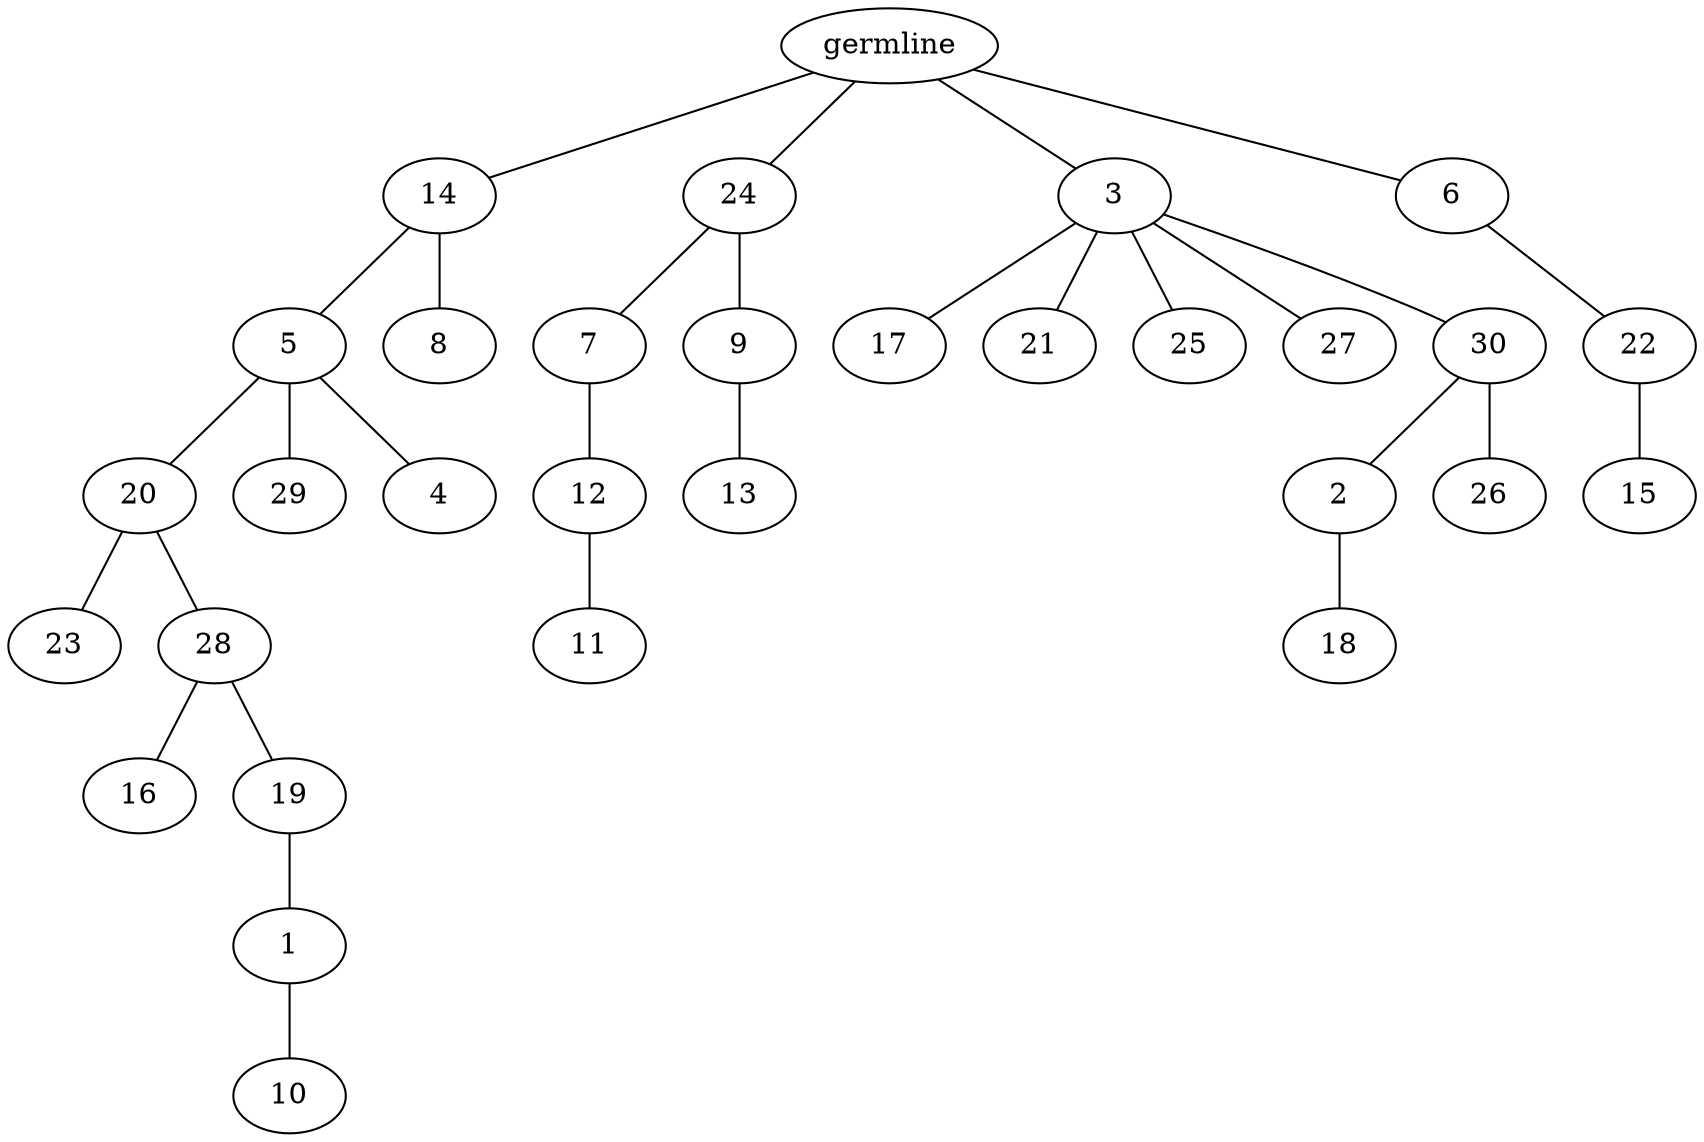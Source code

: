 graph tree {
    "139809582240096" [label="germline"];
    "139809588128784" [label="14"];
    "139809588126720" [label="5"];
    "139809588127104" [label="20"];
    "139809588126096" [label="23"];
    "139809588127872" [label="28"];
    "139809586862112" [label="16"];
    "139809586863504" [label="19"];
    "139809586863120" [label="1"];
    "139809588721408" [label="10"];
    "139809588127824" [label="29"];
    "139809586862880" [label="4"];
    "139809588126336" [label="8"];
    "139809588127776" [label="24"];
    "139809586860816" [label="7"];
    "139809586861632" [label="12"];
    "139809586861200" [label="11"];
    "139809586860480" [label="9"];
    "139809586864032" [label="13"];
    "139809588125808" [label="3"];
    "139809586863456" [label="17"];
    "139809586860096" [label="21"];
    "139809586862976" [label="25"];
    "139809586863744" [label="27"];
    "139809586860720" [label="30"];
    "139809586860672" [label="2"];
    "139809586861728" [label="18"];
    "139809586860864" [label="26"];
    "139809586860528" [label="6"];
    "139809586860960" [label="22"];
    "139809586860768" [label="15"];
    "139809582240096" -- "139809588128784";
    "139809582240096" -- "139809588127776";
    "139809582240096" -- "139809588125808";
    "139809582240096" -- "139809586860528";
    "139809588128784" -- "139809588126720";
    "139809588128784" -- "139809588126336";
    "139809588126720" -- "139809588127104";
    "139809588126720" -- "139809588127824";
    "139809588126720" -- "139809586862880";
    "139809588127104" -- "139809588126096";
    "139809588127104" -- "139809588127872";
    "139809588127872" -- "139809586862112";
    "139809588127872" -- "139809586863504";
    "139809586863504" -- "139809586863120";
    "139809586863120" -- "139809588721408";
    "139809588127776" -- "139809586860816";
    "139809588127776" -- "139809586860480";
    "139809586860816" -- "139809586861632";
    "139809586861632" -- "139809586861200";
    "139809586860480" -- "139809586864032";
    "139809588125808" -- "139809586863456";
    "139809588125808" -- "139809586860096";
    "139809588125808" -- "139809586862976";
    "139809588125808" -- "139809586863744";
    "139809588125808" -- "139809586860720";
    "139809586860720" -- "139809586860672";
    "139809586860720" -- "139809586860864";
    "139809586860672" -- "139809586861728";
    "139809586860528" -- "139809586860960";
    "139809586860960" -- "139809586860768";
}
